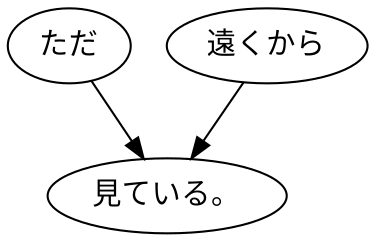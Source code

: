 digraph graph8654 {
	node0 [label="ただ"];
	node1 [label="遠くから"];
	node2 [label="見ている。"];
	node0 -> node2;
	node1 -> node2;
}
